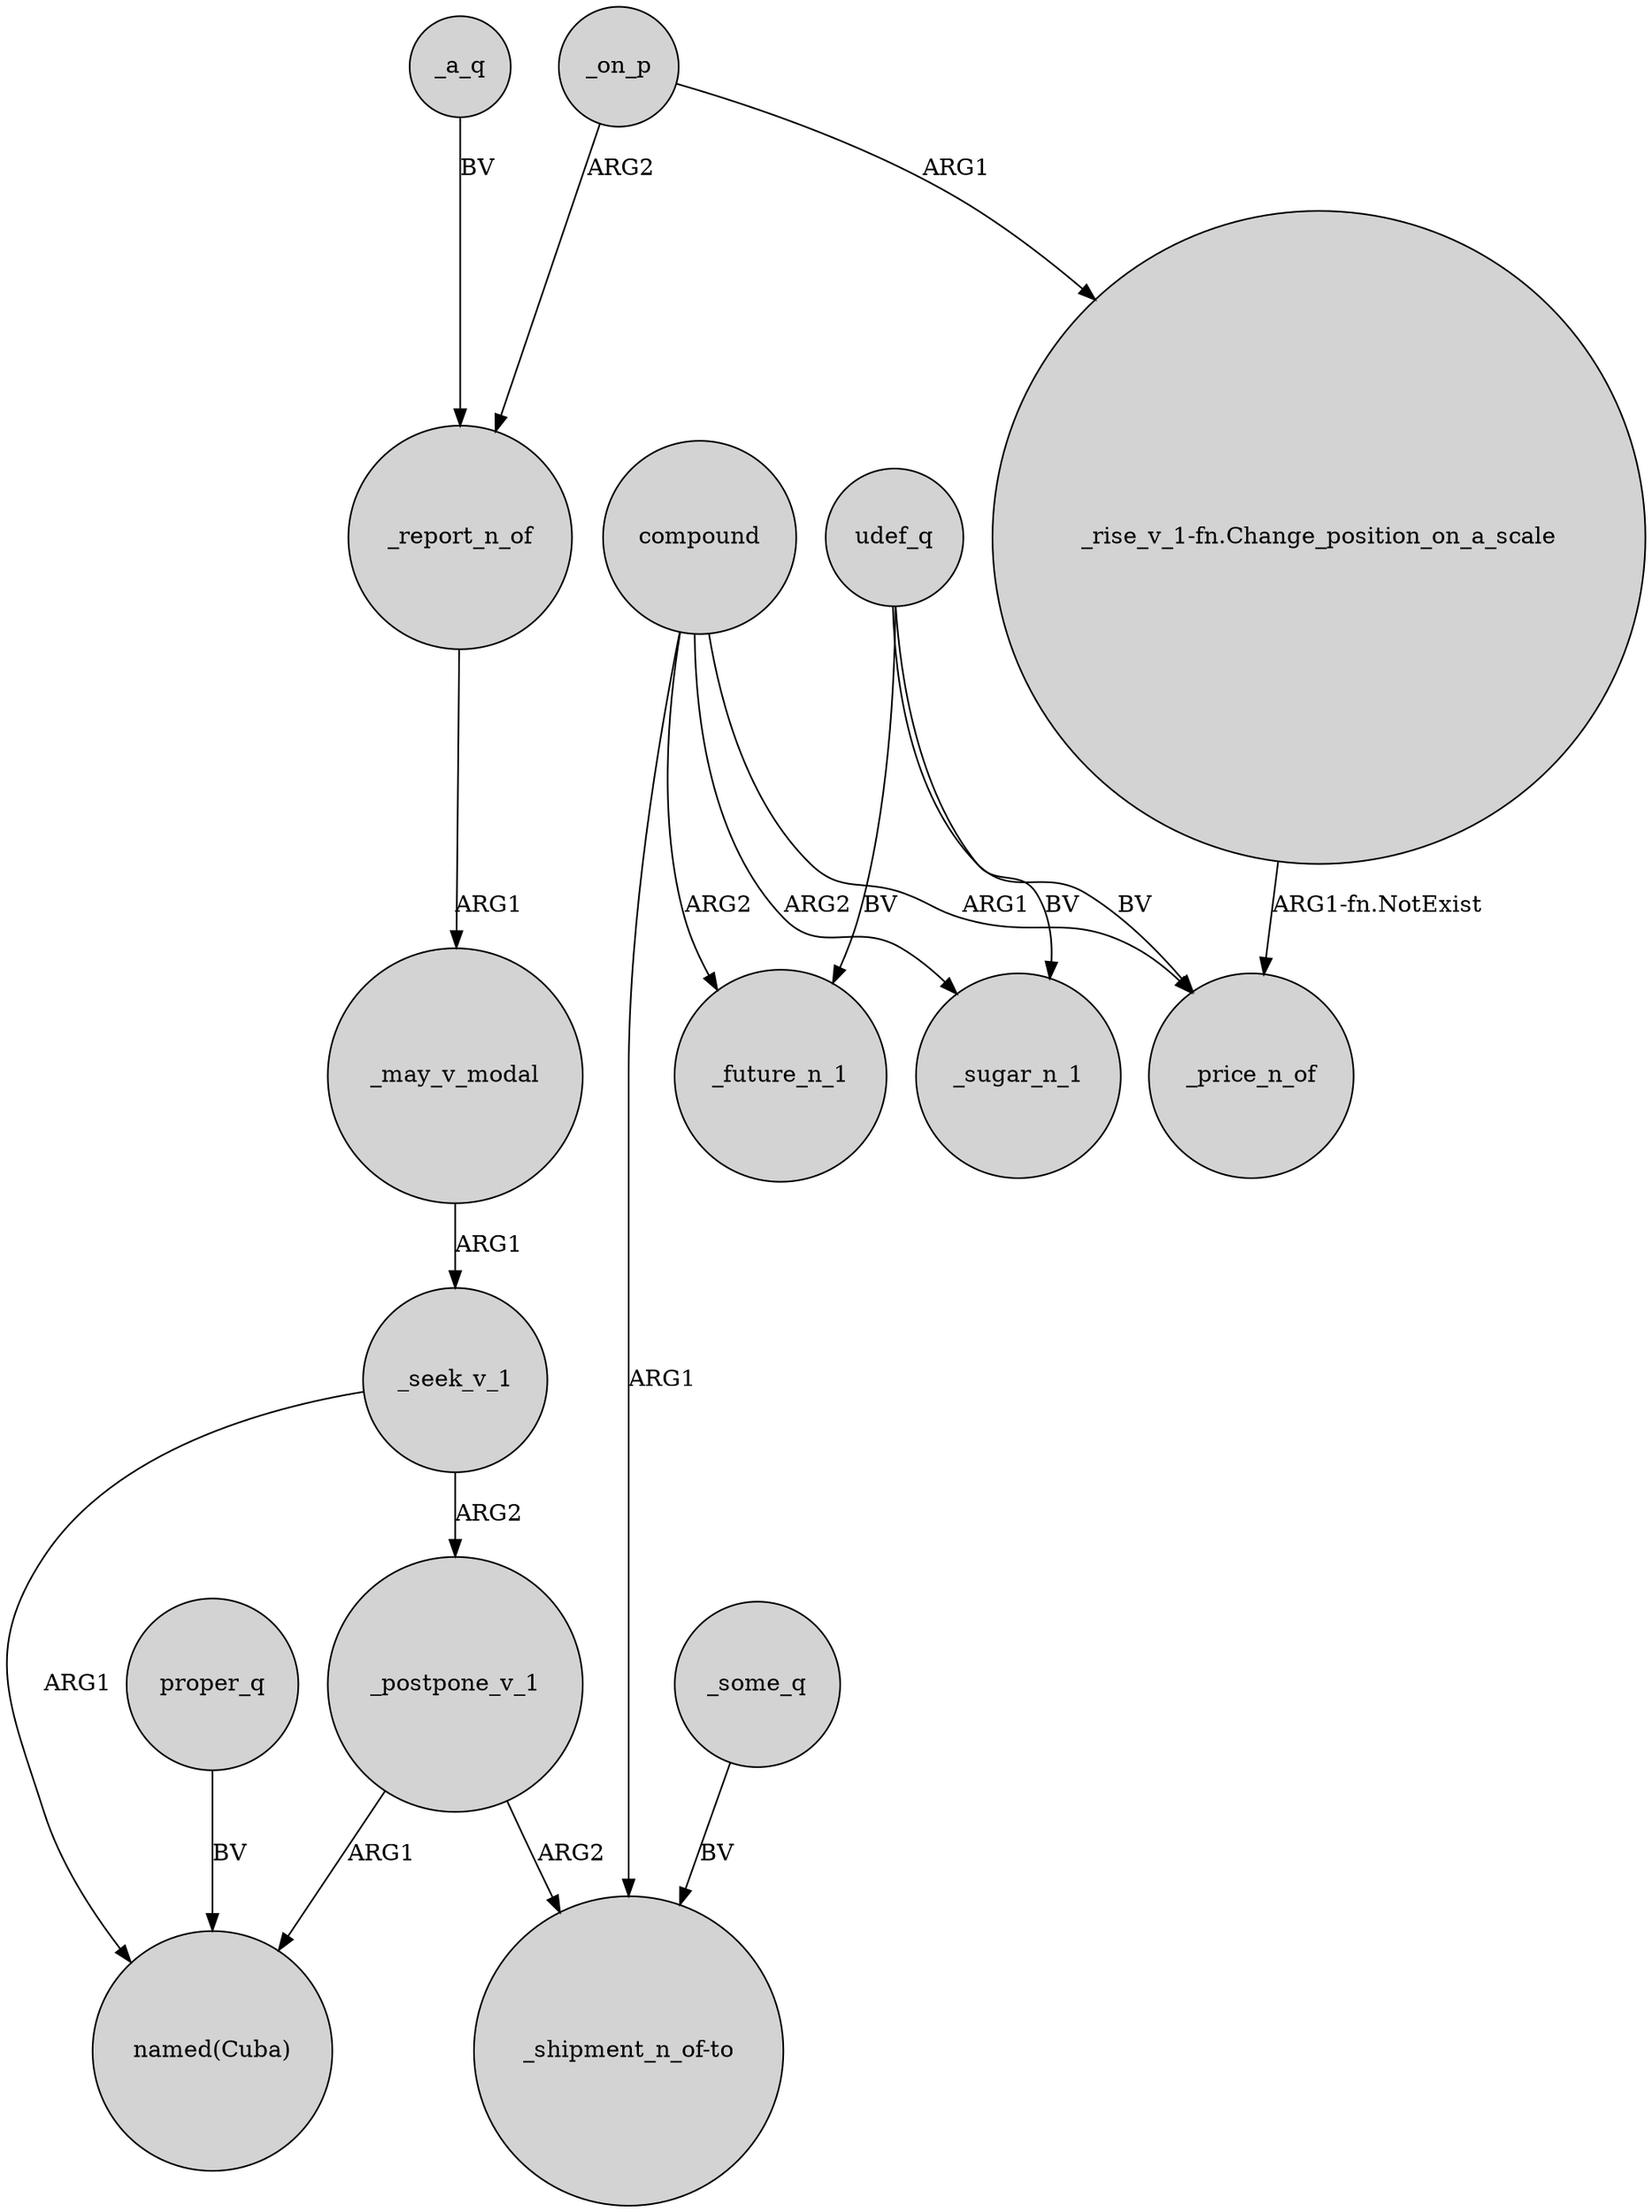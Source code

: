 digraph {
	node [shape=circle style=filled]
	_a_q -> _report_n_of [label=BV]
	udef_q -> _price_n_of [label=BV]
	_postpone_v_1 -> "_shipment_n_of-to" [label=ARG2]
	_on_p -> "_rise_v_1-fn.Change_position_on_a_scale" [label=ARG1]
	compound -> _sugar_n_1 [label=ARG2]
	_postpone_v_1 -> "named(Cuba)" [label=ARG1]
	_on_p -> _report_n_of [label=ARG2]
	compound -> _future_n_1 [label=ARG2]
	udef_q -> _sugar_n_1 [label=BV]
	_some_q -> "_shipment_n_of-to" [label=BV]
	_seek_v_1 -> _postpone_v_1 [label=ARG2]
	_may_v_modal -> _seek_v_1 [label=ARG1]
	udef_q -> _future_n_1 [label=BV]
	compound -> "_shipment_n_of-to" [label=ARG1]
	"_rise_v_1-fn.Change_position_on_a_scale" -> _price_n_of [label="ARG1-fn.NotExist"]
	_report_n_of -> _may_v_modal [label=ARG1]
	compound -> _price_n_of [label=ARG1]
	proper_q -> "named(Cuba)" [label=BV]
	_seek_v_1 -> "named(Cuba)" [label=ARG1]
}
